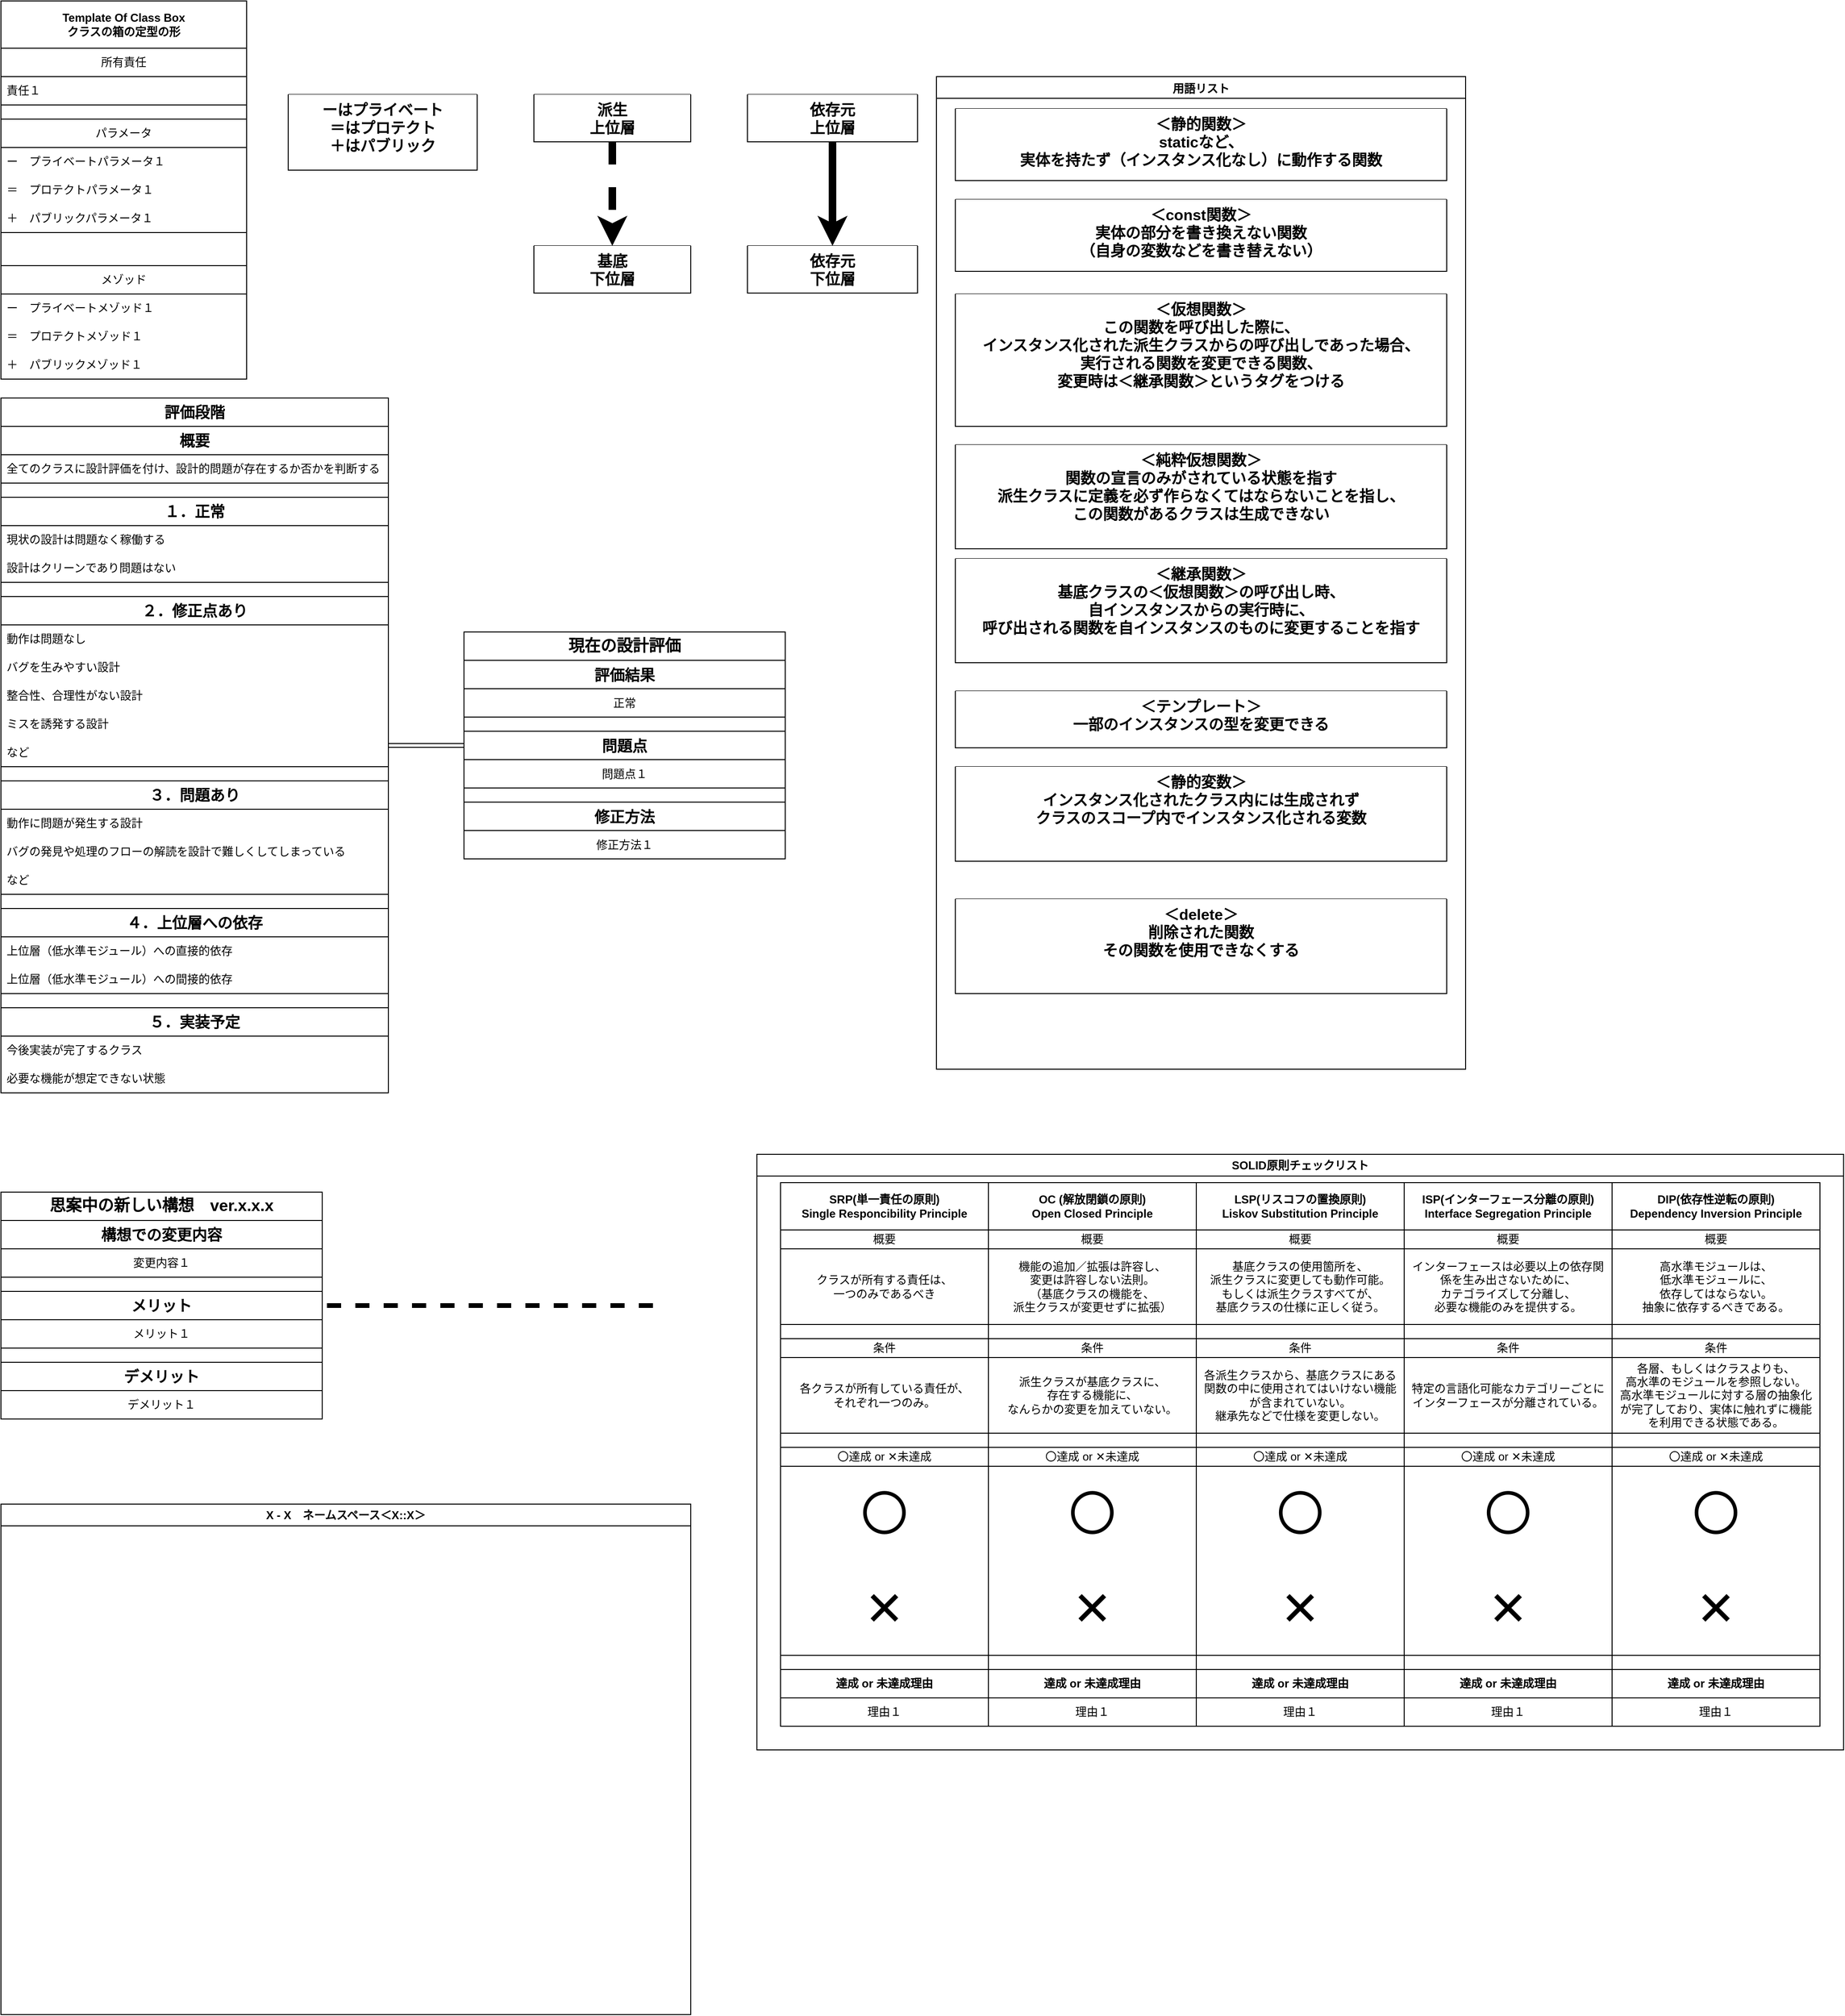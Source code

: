 <mxfile version="25.0.1">
  <diagram name="仕様リスト" id="-qLrR7ELoWjXT5G0vG4u">
    <mxGraphModel dx="1434" dy="836" grid="1" gridSize="10" guides="1" tooltips="1" connect="1" arrows="1" fold="1" page="1" pageScale="1" pageWidth="827" pageHeight="1169" math="0" shadow="0">
      <root>
        <mxCell id="0" />
        <mxCell id="1" parent="0" />
        <mxCell id="0ltXDq64eJeHb2nr8vkA-1" value="ーはプライベート&#xa;＝はプロテクト&#xa;＋はパブリック" style="swimlane;startSize=0;swimlaneFillColor=default;verticalAlign=top;align=center;fontSize=16;" parent="1" vertex="1">
          <mxGeometry x="374" y="159" width="200" height="80" as="geometry" />
        </mxCell>
        <mxCell id="wi7i52ta5wSqyBqeH4NU-1" value="依存元&#xa;上位層" style="swimlane;startSize=0;swimlaneFillColor=default;verticalAlign=top;align=center;fontSize=16;" parent="1" vertex="1">
          <mxGeometry x="860" y="159" width="180" height="50" as="geometry" />
        </mxCell>
        <mxCell id="wi7i52ta5wSqyBqeH4NU-2" value="" style="endArrow=classic;html=1;rounded=0;exitX=0.5;exitY=1;exitDx=0;exitDy=0;strokeWidth=8;entryX=0.5;entryY=0;entryDx=0;entryDy=0;" parent="1" source="wi7i52ta5wSqyBqeH4NU-1" target="wi7i52ta5wSqyBqeH4NU-3" edge="1">
          <mxGeometry width="50" height="50" relative="1" as="geometry">
            <mxPoint x="950" y="269" as="sourcePoint" />
            <mxPoint x="950" y="309" as="targetPoint" />
            <Array as="points" />
          </mxGeometry>
        </mxCell>
        <mxCell id="wi7i52ta5wSqyBqeH4NU-3" value="依存元&#xa;下位層" style="swimlane;startSize=0;swimlaneFillColor=default;verticalAlign=top;align=center;fontSize=16;" parent="1" vertex="1">
          <mxGeometry x="860" y="319" width="180" height="50" as="geometry" />
        </mxCell>
        <mxCell id="wi7i52ta5wSqyBqeH4NU-4" value="派生&#xa;上位層" style="swimlane;startSize=0;swimlaneFillColor=default;verticalAlign=top;align=center;fontSize=16;" parent="1" vertex="1">
          <mxGeometry x="634" y="159" width="166" height="50" as="geometry" />
        </mxCell>
        <mxCell id="wi7i52ta5wSqyBqeH4NU-5" value="基底&#xa;下位層" style="swimlane;startSize=0;swimlaneFillColor=default;verticalAlign=top;align=center;fontSize=16;" parent="1" vertex="1">
          <mxGeometry x="634" y="319" width="166" height="50" as="geometry" />
        </mxCell>
        <mxCell id="wi7i52ta5wSqyBqeH4NU-6" value="" style="endArrow=classic;dashed=1;html=1;strokeWidth=8;rounded=0;entryX=0.5;entryY=0;entryDx=0;entryDy=0;startArrow=none;startFill=0;endFill=1;exitX=0.5;exitY=1;exitDx=0;exitDy=0;" parent="1" source="wi7i52ta5wSqyBqeH4NU-4" target="wi7i52ta5wSqyBqeH4NU-5" edge="1">
          <mxGeometry width="50" height="50" relative="1" as="geometry">
            <mxPoint x="707" y="459" as="sourcePoint" />
            <mxPoint x="2395" y="1529" as="targetPoint" />
            <Array as="points" />
          </mxGeometry>
        </mxCell>
        <mxCell id="bb5lSr_9JjfSxzTluUoF-1" value="&lt;p style=&quot;line-height: 100%;&quot;&gt;用語リスト&lt;/p&gt;" style="swimlane;whiteSpace=wrap;html=1;swimlaneFillColor=default;" parent="1" vertex="1">
          <mxGeometry x="1060" y="140" width="560" height="1050" as="geometry" />
        </mxCell>
        <mxCell id="bb5lSr_9JjfSxzTluUoF-6" value="＜静的関数＞&#xa;staticなど、&#xa;実体を持たず（インスタンス化なし）に動作する関数" style="swimlane;startSize=0;swimlaneFillColor=default;verticalAlign=top;align=center;fontSize=16;" parent="bb5lSr_9JjfSxzTluUoF-1" vertex="1">
          <mxGeometry x="20" y="34" width="520" height="76" as="geometry" />
        </mxCell>
        <mxCell id="bb5lSr_9JjfSxzTluUoF-7" value="＜const関数＞&#xa;実体の部分を書き換えない関数&#xa;（自身の変数などを書き替えない）" style="swimlane;startSize=0;swimlaneFillColor=default;verticalAlign=top;align=center;fontSize=16;" parent="bb5lSr_9JjfSxzTluUoF-1" vertex="1">
          <mxGeometry x="20" y="130" width="520" height="76" as="geometry" />
        </mxCell>
        <mxCell id="bb5lSr_9JjfSxzTluUoF-8" value="＜仮想関数＞&#xa;この関数を呼び出した際に、&#xa;インスタンス化された派生クラスからの呼び出しであった場合、&#xa;実行される関数を変更できる関数、&#xa;変更時は＜継承関数＞というタグをつける" style="swimlane;startSize=0;swimlaneFillColor=default;verticalAlign=top;align=center;fontSize=16;" parent="bb5lSr_9JjfSxzTluUoF-1" vertex="1">
          <mxGeometry x="20" y="230" width="520" height="140" as="geometry" />
        </mxCell>
        <mxCell id="bb5lSr_9JjfSxzTluUoF-9" value="＜継承関数＞&#xa;基底クラスの＜仮想関数＞の呼び出し時、&#xa;自インスタンスからの実行時に、&#xa;呼び出される関数を自インスタンスのものに変更することを指す" style="swimlane;startSize=0;swimlaneFillColor=default;verticalAlign=top;align=center;fontSize=16;" parent="bb5lSr_9JjfSxzTluUoF-1" vertex="1">
          <mxGeometry x="20" y="510" width="520" height="110" as="geometry" />
        </mxCell>
        <mxCell id="bb5lSr_9JjfSxzTluUoF-11" value="＜テンプレート＞&#xa;一部のインスタンスの型を変更できる" style="swimlane;startSize=0;swimlaneFillColor=default;verticalAlign=top;align=center;fontSize=16;" parent="bb5lSr_9JjfSxzTluUoF-1" vertex="1">
          <mxGeometry x="20" y="650" width="520" height="60" as="geometry" />
        </mxCell>
        <mxCell id="bb5lSr_9JjfSxzTluUoF-12" value="＜静的変数＞&#xa;インスタンス化されたクラス内には生成されず&#xa;クラスのスコープ内でインスタンス化される変数" style="swimlane;startSize=0;swimlaneFillColor=default;verticalAlign=top;align=center;fontSize=16;" parent="bb5lSr_9JjfSxzTluUoF-1" vertex="1">
          <mxGeometry x="20" y="730" width="520" height="100" as="geometry" />
        </mxCell>
        <mxCell id="8VopN5NPwHb7rfLFwlSK-1" value="＜delete＞&#xa;削除された関数&#xa;その関数を使用できなくする" style="swimlane;startSize=0;swimlaneFillColor=default;verticalAlign=top;align=center;fontSize=16;" parent="bb5lSr_9JjfSxzTluUoF-1" vertex="1">
          <mxGeometry x="20" y="870" width="520" height="100" as="geometry" />
        </mxCell>
        <mxCell id="bb5lSr_9JjfSxzTluUoF-10" value="＜純粋仮想関数＞&#xa;関数の宣言のみがされている状態を指す&#xa;派生クラスに定義を必ず作らなくてはならないことを指し、&#xa;この関数があるクラスは生成できない" style="swimlane;startSize=0;swimlaneFillColor=default;verticalAlign=top;align=center;fontSize=16;" parent="bb5lSr_9JjfSxzTluUoF-1" vertex="1">
          <mxGeometry x="20" y="389.5" width="520" height="110" as="geometry" />
        </mxCell>
        <mxCell id="-UjHsnJ8wEKdRqjG0j_--1" value="" style="endArrow=none;dashed=1;html=1;strokeWidth=5;rounded=0;entryX=1;entryY=0.5;entryDx=0;entryDy=0;" parent="1" target="_2Wai_T-3tKtkwgZFYbp-46" edge="1">
          <mxGeometry width="50" height="50" relative="1" as="geometry">
            <mxPoint x="760" y="1440" as="sourcePoint" />
            <mxPoint x="490" y="1407.5" as="targetPoint" />
          </mxGeometry>
        </mxCell>
        <mxCell id="CH2RhDooVL0Sbm7diKhD-1" value="X - X　ネームスペース＜X::X＞" style="swimlane;whiteSpace=wrap;html=1;swimlaneFillColor=default;align=center;" parent="1" vertex="1">
          <mxGeometry x="70" y="1650" width="730" height="540" as="geometry" />
        </mxCell>
        <mxCell id="XVMsf1hxSZiNND48eB0R-1" value="SOLID原則チェックリスト" style="swimlane;whiteSpace=wrap;html=1;swimlaneFillColor=default;" parent="1" vertex="1">
          <mxGeometry x="870" y="1280" width="1150" height="630" as="geometry" />
        </mxCell>
        <mxCell id="_2Wai_T-3tKtkwgZFYbp-146" value="&lt;span style=&quot;font-weight: 700;&quot;&gt;SRP(単一責任の原則)&lt;/span&gt;&lt;div style=&quot;font-weight: 700;&quot;&gt;Single Responcibility Principle&lt;/div&gt;" style="swimlane;fontStyle=0;childLayout=stackLayout;horizontal=1;startSize=50;horizontalStack=0;resizeParent=1;resizeParentMax=0;resizeLast=0;collapsible=1;marginBottom=0;whiteSpace=wrap;html=1;swimlaneFillColor=default;" parent="XVMsf1hxSZiNND48eB0R-1" vertex="1">
          <mxGeometry x="25" y="30" width="220" height="575" as="geometry">
            <mxRectangle x="60" y="1320" width="160" height="30" as="alternateBounds" />
          </mxGeometry>
        </mxCell>
        <mxCell id="_2Wai_T-3tKtkwgZFYbp-147" value="概要" style="swimlane;fontStyle=0;childLayout=stackLayout;horizontal=1;startSize=20;horizontalStack=0;resizeParent=1;resizeParentMax=0;resizeLast=0;collapsible=1;marginBottom=0;whiteSpace=wrap;html=1;" parent="_2Wai_T-3tKtkwgZFYbp-146" vertex="1">
          <mxGeometry y="50" width="220" height="100" as="geometry" />
        </mxCell>
        <mxCell id="_2Wai_T-3tKtkwgZFYbp-148" value="クラスが所有する責任は、&lt;div&gt;一つのみであるべき&lt;/div&gt;" style="text;strokeColor=none;fillColor=none;align=center;verticalAlign=middle;spacingLeft=4;spacingRight=4;overflow=hidden;points=[[0,0.5],[1,0.5]];portConstraint=eastwest;rotatable=0;whiteSpace=wrap;html=1;" parent="_2Wai_T-3tKtkwgZFYbp-147" vertex="1">
          <mxGeometry y="20" width="220" height="80" as="geometry" />
        </mxCell>
        <mxCell id="_2Wai_T-3tKtkwgZFYbp-149" value="" style="rounded=0;whiteSpace=wrap;html=1;" parent="_2Wai_T-3tKtkwgZFYbp-146" vertex="1">
          <mxGeometry y="150" width="220" height="15" as="geometry" />
        </mxCell>
        <mxCell id="_2Wai_T-3tKtkwgZFYbp-150" value="条件" style="swimlane;fontStyle=0;childLayout=stackLayout;horizontal=1;startSize=20;horizontalStack=0;resizeParent=1;resizeParentMax=0;resizeLast=0;collapsible=1;marginBottom=0;whiteSpace=wrap;html=1;" parent="_2Wai_T-3tKtkwgZFYbp-146" vertex="1">
          <mxGeometry y="165" width="220" height="410" as="geometry" />
        </mxCell>
        <mxCell id="_2Wai_T-3tKtkwgZFYbp-151" value="各クラスが所有している&lt;span style=&quot;background-color: initial;&quot;&gt;責任が、&lt;/span&gt;&lt;div&gt;&lt;span style=&quot;background-color: initial;&quot;&gt;それぞれ一つのみ。&lt;/span&gt;&lt;/div&gt;" style="text;strokeColor=none;fillColor=none;align=center;verticalAlign=middle;spacingLeft=4;spacingRight=4;overflow=hidden;points=[[0,0.5],[1,0.5]];portConstraint=eastwest;rotatable=0;whiteSpace=wrap;html=1;" parent="_2Wai_T-3tKtkwgZFYbp-150" vertex="1">
          <mxGeometry y="20" width="220" height="80" as="geometry" />
        </mxCell>
        <mxCell id="_2Wai_T-3tKtkwgZFYbp-152" value="" style="rounded=0;whiteSpace=wrap;html=1;" parent="_2Wai_T-3tKtkwgZFYbp-150" vertex="1">
          <mxGeometry y="100" width="220" height="15" as="geometry" />
        </mxCell>
        <mxCell id="_2Wai_T-3tKtkwgZFYbp-153" value="〇達成 or ✕未達成" style="swimlane;fontStyle=0;childLayout=stackLayout;horizontal=1;startSize=20;horizontalStack=0;resizeParent=1;resizeParentMax=0;resizeLast=0;collapsible=1;marginBottom=0;whiteSpace=wrap;html=1;" parent="_2Wai_T-3tKtkwgZFYbp-150" vertex="1">
          <mxGeometry y="115" width="220" height="220" as="geometry">
            <mxRectangle y="180" width="340" height="30" as="alternateBounds" />
          </mxGeometry>
        </mxCell>
        <mxCell id="_2Wai_T-3tKtkwgZFYbp-154" value="〇" style="text;strokeColor=none;fillColor=none;align=center;verticalAlign=middle;spacingLeft=4;spacingRight=4;overflow=hidden;points=[[0,0.5],[1,0.5]];portConstraint=eastwest;rotatable=0;whiteSpace=wrap;html=1;fontSize=50;fontStyle=0" parent="_2Wai_T-3tKtkwgZFYbp-153" vertex="1">
          <mxGeometry y="20" width="220" height="100" as="geometry" />
        </mxCell>
        <mxCell id="_2Wai_T-3tKtkwgZFYbp-155" value="✕" style="text;strokeColor=none;fillColor=none;align=center;verticalAlign=middle;spacingLeft=4;spacingRight=4;overflow=hidden;points=[[0,0.5],[1,0.5]];portConstraint=eastwest;rotatable=0;whiteSpace=wrap;html=1;fontSize=50;fontStyle=0" parent="_2Wai_T-3tKtkwgZFYbp-153" vertex="1">
          <mxGeometry y="120" width="220" height="100" as="geometry" />
        </mxCell>
        <mxCell id="_2Wai_T-3tKtkwgZFYbp-156" value="" style="rounded=0;whiteSpace=wrap;html=1;" parent="_2Wai_T-3tKtkwgZFYbp-150" vertex="1">
          <mxGeometry y="335" width="220" height="15" as="geometry" />
        </mxCell>
        <mxCell id="_2Wai_T-3tKtkwgZFYbp-157" value="&lt;span style=&quot;font-weight: 700;&quot;&gt;達成 or&amp;nbsp;未達成理由&lt;/span&gt;" style="swimlane;fontStyle=0;childLayout=stackLayout;horizontal=1;startSize=30;horizontalStack=0;resizeParent=1;resizeParentMax=0;resizeLast=0;collapsible=1;marginBottom=0;whiteSpace=wrap;html=1;" parent="_2Wai_T-3tKtkwgZFYbp-150" vertex="1">
          <mxGeometry y="350" width="220" height="60" as="geometry">
            <mxRectangle y="180" width="340" height="30" as="alternateBounds" />
          </mxGeometry>
        </mxCell>
        <mxCell id="_2Wai_T-3tKtkwgZFYbp-158" value="理由１" style="text;strokeColor=none;fillColor=none;align=center;verticalAlign=middle;spacingLeft=4;spacingRight=4;overflow=hidden;points=[[0,0.5],[1,0.5]];portConstraint=eastwest;rotatable=0;whiteSpace=wrap;html=1;" parent="_2Wai_T-3tKtkwgZFYbp-157" vertex="1">
          <mxGeometry y="30" width="220" height="30" as="geometry" />
        </mxCell>
        <mxCell id="_2Wai_T-3tKtkwgZFYbp-159" value="&lt;span style=&quot;font-weight: 700;&quot;&gt;OC (解放閉鎖の原則)&lt;/span&gt;&lt;div style=&quot;font-weight: 700;&quot;&gt;Open Closed Principle&lt;/div&gt;" style="swimlane;fontStyle=0;childLayout=stackLayout;horizontal=1;startSize=50;horizontalStack=0;resizeParent=1;resizeParentMax=0;resizeLast=0;collapsible=1;marginBottom=0;whiteSpace=wrap;html=1;swimlaneFillColor=default;" parent="XVMsf1hxSZiNND48eB0R-1" vertex="1">
          <mxGeometry x="245" y="30" width="220" height="575" as="geometry">
            <mxRectangle x="60" y="1320" width="160" height="30" as="alternateBounds" />
          </mxGeometry>
        </mxCell>
        <mxCell id="_2Wai_T-3tKtkwgZFYbp-160" value="概要" style="swimlane;fontStyle=0;childLayout=stackLayout;horizontal=1;startSize=20;horizontalStack=0;resizeParent=1;resizeParentMax=0;resizeLast=0;collapsible=1;marginBottom=0;whiteSpace=wrap;html=1;" parent="_2Wai_T-3tKtkwgZFYbp-159" vertex="1">
          <mxGeometry y="50" width="220" height="100" as="geometry" />
        </mxCell>
        <mxCell id="_2Wai_T-3tKtkwgZFYbp-161" value="&lt;span style=&quot;background-color: initial;&quot;&gt;機能の追加／拡張は許容し、&lt;/span&gt;&lt;div&gt;変更は許容しない法則。&lt;/div&gt;&lt;div&gt;（基底クラスの機能を、&lt;/div&gt;&lt;div&gt;派生クラスが変更せずに拡張）&lt;/div&gt;" style="text;strokeColor=none;fillColor=none;align=center;verticalAlign=middle;spacingLeft=4;spacingRight=4;overflow=hidden;points=[[0,0.5],[1,0.5]];portConstraint=eastwest;rotatable=0;whiteSpace=wrap;html=1;" parent="_2Wai_T-3tKtkwgZFYbp-160" vertex="1">
          <mxGeometry y="20" width="220" height="80" as="geometry" />
        </mxCell>
        <mxCell id="_2Wai_T-3tKtkwgZFYbp-162" value="" style="rounded=0;whiteSpace=wrap;html=1;" parent="_2Wai_T-3tKtkwgZFYbp-159" vertex="1">
          <mxGeometry y="150" width="220" height="15" as="geometry" />
        </mxCell>
        <mxCell id="_2Wai_T-3tKtkwgZFYbp-163" value="条件" style="swimlane;fontStyle=0;childLayout=stackLayout;horizontal=1;startSize=20;horizontalStack=0;resizeParent=1;resizeParentMax=0;resizeLast=0;collapsible=1;marginBottom=0;whiteSpace=wrap;html=1;" parent="_2Wai_T-3tKtkwgZFYbp-159" vertex="1">
          <mxGeometry y="165" width="220" height="410" as="geometry" />
        </mxCell>
        <mxCell id="_2Wai_T-3tKtkwgZFYbp-164" value="派生クラスが基底クラスに、&lt;div&gt;存在する機能に、&lt;div&gt;なんらかの変更を加えていない。&lt;/div&gt;&lt;/div&gt;" style="text;strokeColor=none;fillColor=none;align=center;verticalAlign=middle;spacingLeft=4;spacingRight=4;overflow=hidden;points=[[0,0.5],[1,0.5]];portConstraint=eastwest;rotatable=0;whiteSpace=wrap;html=1;" parent="_2Wai_T-3tKtkwgZFYbp-163" vertex="1">
          <mxGeometry y="20" width="220" height="80" as="geometry" />
        </mxCell>
        <mxCell id="_2Wai_T-3tKtkwgZFYbp-165" value="" style="rounded=0;whiteSpace=wrap;html=1;" parent="_2Wai_T-3tKtkwgZFYbp-163" vertex="1">
          <mxGeometry y="100" width="220" height="15" as="geometry" />
        </mxCell>
        <mxCell id="_2Wai_T-3tKtkwgZFYbp-166" value="〇達成 or ✕未達成" style="swimlane;fontStyle=0;childLayout=stackLayout;horizontal=1;startSize=20;horizontalStack=0;resizeParent=1;resizeParentMax=0;resizeLast=0;collapsible=1;marginBottom=0;whiteSpace=wrap;html=1;" parent="_2Wai_T-3tKtkwgZFYbp-163" vertex="1">
          <mxGeometry y="115" width="220" height="220" as="geometry">
            <mxRectangle y="180" width="340" height="30" as="alternateBounds" />
          </mxGeometry>
        </mxCell>
        <mxCell id="_2Wai_T-3tKtkwgZFYbp-167" value="〇" style="text;strokeColor=none;fillColor=none;align=center;verticalAlign=middle;spacingLeft=4;spacingRight=4;overflow=hidden;points=[[0,0.5],[1,0.5]];portConstraint=eastwest;rotatable=0;whiteSpace=wrap;html=1;fontSize=50;fontStyle=0" parent="_2Wai_T-3tKtkwgZFYbp-166" vertex="1">
          <mxGeometry y="20" width="220" height="100" as="geometry" />
        </mxCell>
        <mxCell id="_2Wai_T-3tKtkwgZFYbp-168" value="✕" style="text;strokeColor=none;fillColor=none;align=center;verticalAlign=middle;spacingLeft=4;spacingRight=4;overflow=hidden;points=[[0,0.5],[1,0.5]];portConstraint=eastwest;rotatable=0;whiteSpace=wrap;html=1;fontSize=50;fontStyle=0" parent="_2Wai_T-3tKtkwgZFYbp-166" vertex="1">
          <mxGeometry y="120" width="220" height="100" as="geometry" />
        </mxCell>
        <mxCell id="_2Wai_T-3tKtkwgZFYbp-169" value="" style="rounded=0;whiteSpace=wrap;html=1;" parent="_2Wai_T-3tKtkwgZFYbp-163" vertex="1">
          <mxGeometry y="335" width="220" height="15" as="geometry" />
        </mxCell>
        <mxCell id="_2Wai_T-3tKtkwgZFYbp-170" value="&lt;span style=&quot;font-weight: 700;&quot;&gt;達成 or&amp;nbsp;未達成理由&lt;/span&gt;" style="swimlane;fontStyle=0;childLayout=stackLayout;horizontal=1;startSize=30;horizontalStack=0;resizeParent=1;resizeParentMax=0;resizeLast=0;collapsible=1;marginBottom=0;whiteSpace=wrap;html=1;" parent="_2Wai_T-3tKtkwgZFYbp-163" vertex="1">
          <mxGeometry y="350" width="220" height="60" as="geometry">
            <mxRectangle y="180" width="340" height="30" as="alternateBounds" />
          </mxGeometry>
        </mxCell>
        <mxCell id="_2Wai_T-3tKtkwgZFYbp-171" value="理由１" style="text;strokeColor=none;fillColor=none;align=center;verticalAlign=middle;spacingLeft=4;spacingRight=4;overflow=hidden;points=[[0,0.5],[1,0.5]];portConstraint=eastwest;rotatable=0;whiteSpace=wrap;html=1;" parent="_2Wai_T-3tKtkwgZFYbp-170" vertex="1">
          <mxGeometry y="30" width="220" height="30" as="geometry" />
        </mxCell>
        <mxCell id="_2Wai_T-3tKtkwgZFYbp-172" value="&lt;div style=&quot;font-weight: 700;&quot;&gt;LSP(リスコフの&lt;span style=&quot;background-color: initial;&quot;&gt;置換原則)&lt;/span&gt;&lt;/div&gt;&lt;span style=&quot;font-weight: 700;&quot;&gt;Liskov Substitution Principle&lt;/span&gt;" style="swimlane;fontStyle=0;childLayout=stackLayout;horizontal=1;startSize=50;horizontalStack=0;resizeParent=1;resizeParentMax=0;resizeLast=0;collapsible=1;marginBottom=0;whiteSpace=wrap;html=1;swimlaneFillColor=default;" parent="XVMsf1hxSZiNND48eB0R-1" vertex="1">
          <mxGeometry x="465" y="30" width="220" height="575" as="geometry">
            <mxRectangle x="60" y="1320" width="160" height="30" as="alternateBounds" />
          </mxGeometry>
        </mxCell>
        <mxCell id="_2Wai_T-3tKtkwgZFYbp-173" value="概要" style="swimlane;fontStyle=0;childLayout=stackLayout;horizontal=1;startSize=20;horizontalStack=0;resizeParent=1;resizeParentMax=0;resizeLast=0;collapsible=1;marginBottom=0;whiteSpace=wrap;html=1;" parent="_2Wai_T-3tKtkwgZFYbp-172" vertex="1">
          <mxGeometry y="50" width="220" height="100" as="geometry" />
        </mxCell>
        <mxCell id="_2Wai_T-3tKtkwgZFYbp-174" value="基底クラスの使用箇所を、&lt;div&gt;派生クラスに変更しても動作可能。&lt;/div&gt;&lt;div&gt;もしくは派生クラスすべてが、&lt;/div&gt;&lt;div&gt;基底クラスの仕様に正しく従う。&lt;/div&gt;" style="text;strokeColor=none;fillColor=none;align=center;verticalAlign=middle;spacingLeft=4;spacingRight=4;overflow=hidden;points=[[0,0.5],[1,0.5]];portConstraint=eastwest;rotatable=0;whiteSpace=wrap;html=1;" parent="_2Wai_T-3tKtkwgZFYbp-173" vertex="1">
          <mxGeometry y="20" width="220" height="80" as="geometry" />
        </mxCell>
        <mxCell id="_2Wai_T-3tKtkwgZFYbp-175" value="" style="rounded=0;whiteSpace=wrap;html=1;" parent="_2Wai_T-3tKtkwgZFYbp-172" vertex="1">
          <mxGeometry y="150" width="220" height="15" as="geometry" />
        </mxCell>
        <mxCell id="_2Wai_T-3tKtkwgZFYbp-176" value="条件" style="swimlane;fontStyle=0;childLayout=stackLayout;horizontal=1;startSize=20;horizontalStack=0;resizeParent=1;resizeParentMax=0;resizeLast=0;collapsible=1;marginBottom=0;whiteSpace=wrap;html=1;" parent="_2Wai_T-3tKtkwgZFYbp-172" vertex="1">
          <mxGeometry y="165" width="220" height="410" as="geometry" />
        </mxCell>
        <mxCell id="_2Wai_T-3tKtkwgZFYbp-177" value="&lt;div&gt;各派生クラスから、&lt;span style=&quot;background-color: initial;&quot;&gt;基底クラスに&lt;/span&gt;&lt;span style=&quot;background-color: initial;&quot;&gt;ある関数の中に使用されてはいけない機能が含まれていない&lt;/span&gt;&lt;span style=&quot;background-color: initial;&quot;&gt;。&lt;/span&gt;&lt;/div&gt;&lt;div&gt;継承先などで仕様を変更しない。&lt;/div&gt;" style="text;strokeColor=none;fillColor=none;align=center;verticalAlign=middle;spacingLeft=4;spacingRight=4;overflow=hidden;points=[[0,0.5],[1,0.5]];portConstraint=eastwest;rotatable=0;whiteSpace=wrap;html=1;" parent="_2Wai_T-3tKtkwgZFYbp-176" vertex="1">
          <mxGeometry y="20" width="220" height="80" as="geometry" />
        </mxCell>
        <mxCell id="_2Wai_T-3tKtkwgZFYbp-178" value="" style="rounded=0;whiteSpace=wrap;html=1;" parent="_2Wai_T-3tKtkwgZFYbp-176" vertex="1">
          <mxGeometry y="100" width="220" height="15" as="geometry" />
        </mxCell>
        <mxCell id="_2Wai_T-3tKtkwgZFYbp-179" value="〇達成 or ✕未達成" style="swimlane;fontStyle=0;childLayout=stackLayout;horizontal=1;startSize=20;horizontalStack=0;resizeParent=1;resizeParentMax=0;resizeLast=0;collapsible=1;marginBottom=0;whiteSpace=wrap;html=1;" parent="_2Wai_T-3tKtkwgZFYbp-176" vertex="1">
          <mxGeometry y="115" width="220" height="220" as="geometry">
            <mxRectangle y="180" width="340" height="30" as="alternateBounds" />
          </mxGeometry>
        </mxCell>
        <mxCell id="_2Wai_T-3tKtkwgZFYbp-180" value="〇" style="text;strokeColor=none;fillColor=none;align=center;verticalAlign=middle;spacingLeft=4;spacingRight=4;overflow=hidden;points=[[0,0.5],[1,0.5]];portConstraint=eastwest;rotatable=0;whiteSpace=wrap;html=1;fontSize=50;fontStyle=0" parent="_2Wai_T-3tKtkwgZFYbp-179" vertex="1">
          <mxGeometry y="20" width="220" height="100" as="geometry" />
        </mxCell>
        <mxCell id="_2Wai_T-3tKtkwgZFYbp-181" value="✕" style="text;strokeColor=none;fillColor=none;align=center;verticalAlign=middle;spacingLeft=4;spacingRight=4;overflow=hidden;points=[[0,0.5],[1,0.5]];portConstraint=eastwest;rotatable=0;whiteSpace=wrap;html=1;fontSize=50;fontStyle=0" parent="_2Wai_T-3tKtkwgZFYbp-179" vertex="1">
          <mxGeometry y="120" width="220" height="100" as="geometry" />
        </mxCell>
        <mxCell id="_2Wai_T-3tKtkwgZFYbp-182" value="" style="rounded=0;whiteSpace=wrap;html=1;" parent="_2Wai_T-3tKtkwgZFYbp-176" vertex="1">
          <mxGeometry y="335" width="220" height="15" as="geometry" />
        </mxCell>
        <mxCell id="_2Wai_T-3tKtkwgZFYbp-183" value="&lt;span style=&quot;font-weight: 700;&quot;&gt;達成 or&amp;nbsp;未達成理由&lt;/span&gt;" style="swimlane;fontStyle=0;childLayout=stackLayout;horizontal=1;startSize=30;horizontalStack=0;resizeParent=1;resizeParentMax=0;resizeLast=0;collapsible=1;marginBottom=0;whiteSpace=wrap;html=1;" parent="_2Wai_T-3tKtkwgZFYbp-176" vertex="1">
          <mxGeometry y="350" width="220" height="60" as="geometry">
            <mxRectangle y="180" width="340" height="30" as="alternateBounds" />
          </mxGeometry>
        </mxCell>
        <mxCell id="_2Wai_T-3tKtkwgZFYbp-184" value="理由１" style="text;strokeColor=none;fillColor=none;align=center;verticalAlign=middle;spacingLeft=4;spacingRight=4;overflow=hidden;points=[[0,0.5],[1,0.5]];portConstraint=eastwest;rotatable=0;whiteSpace=wrap;html=1;" parent="_2Wai_T-3tKtkwgZFYbp-183" vertex="1">
          <mxGeometry y="30" width="220" height="30" as="geometry" />
        </mxCell>
        <mxCell id="_2Wai_T-3tKtkwgZFYbp-185" value="&lt;div style=&quot;font-weight: 700;&quot;&gt;&lt;div&gt;ISP(インターフェース分離の原則)&lt;/div&gt;Interface Segregation Principle&lt;br&gt;&lt;/div&gt;" style="swimlane;fontStyle=0;childLayout=stackLayout;horizontal=1;startSize=50;horizontalStack=0;resizeParent=1;resizeParentMax=0;resizeLast=0;collapsible=1;marginBottom=0;whiteSpace=wrap;html=1;swimlaneFillColor=default;" parent="XVMsf1hxSZiNND48eB0R-1" vertex="1">
          <mxGeometry x="685" y="30" width="220" height="575" as="geometry">
            <mxRectangle x="60" y="1320" width="160" height="30" as="alternateBounds" />
          </mxGeometry>
        </mxCell>
        <mxCell id="_2Wai_T-3tKtkwgZFYbp-186" value="概要" style="swimlane;fontStyle=0;childLayout=stackLayout;horizontal=1;startSize=20;horizontalStack=0;resizeParent=1;resizeParentMax=0;resizeLast=0;collapsible=1;marginBottom=0;whiteSpace=wrap;html=1;" parent="_2Wai_T-3tKtkwgZFYbp-185" vertex="1">
          <mxGeometry y="50" width="220" height="100" as="geometry" />
        </mxCell>
        <mxCell id="5Z-j4S6wWDfMiL3kCt1J-1" value="インターフェースは必要以上の依存関係を生み出さないために&lt;span style=&quot;background-color: initial;&quot;&gt;、&lt;/span&gt;&lt;div&gt;カテゴライズして分離し、&lt;/div&gt;&lt;div&gt;必要な機能のみを提供する。&lt;/div&gt;" style="text;strokeColor=none;fillColor=none;align=center;verticalAlign=middle;spacingLeft=4;spacingRight=4;overflow=hidden;points=[[0,0.5],[1,0.5]];portConstraint=eastwest;rotatable=0;whiteSpace=wrap;html=1;" vertex="1" parent="_2Wai_T-3tKtkwgZFYbp-186">
          <mxGeometry y="20" width="220" height="80" as="geometry" />
        </mxCell>
        <mxCell id="_2Wai_T-3tKtkwgZFYbp-188" value="" style="rounded=0;whiteSpace=wrap;html=1;" parent="_2Wai_T-3tKtkwgZFYbp-185" vertex="1">
          <mxGeometry y="150" width="220" height="15" as="geometry" />
        </mxCell>
        <mxCell id="_2Wai_T-3tKtkwgZFYbp-189" value="条件" style="swimlane;fontStyle=0;childLayout=stackLayout;horizontal=1;startSize=20;horizontalStack=0;resizeParent=1;resizeParentMax=0;resizeLast=0;collapsible=1;marginBottom=0;whiteSpace=wrap;html=1;" parent="_2Wai_T-3tKtkwgZFYbp-185" vertex="1">
          <mxGeometry y="165" width="220" height="410" as="geometry" />
        </mxCell>
        <mxCell id="_2Wai_T-3tKtkwgZFYbp-190" value="特定の言語化可能なカテゴリーごとにインターフェースが分離されている。" style="text;strokeColor=none;fillColor=none;align=center;verticalAlign=middle;spacingLeft=4;spacingRight=4;overflow=hidden;points=[[0,0.5],[1,0.5]];portConstraint=eastwest;rotatable=0;whiteSpace=wrap;html=1;" parent="_2Wai_T-3tKtkwgZFYbp-189" vertex="1">
          <mxGeometry y="20" width="220" height="80" as="geometry" />
        </mxCell>
        <mxCell id="_2Wai_T-3tKtkwgZFYbp-191" value="" style="rounded=0;whiteSpace=wrap;html=1;" parent="_2Wai_T-3tKtkwgZFYbp-189" vertex="1">
          <mxGeometry y="100" width="220" height="15" as="geometry" />
        </mxCell>
        <mxCell id="_2Wai_T-3tKtkwgZFYbp-192" value="〇達成 or ✕未達成" style="swimlane;fontStyle=0;childLayout=stackLayout;horizontal=1;startSize=20;horizontalStack=0;resizeParent=1;resizeParentMax=0;resizeLast=0;collapsible=1;marginBottom=0;whiteSpace=wrap;html=1;" parent="_2Wai_T-3tKtkwgZFYbp-189" vertex="1">
          <mxGeometry y="115" width="220" height="220" as="geometry">
            <mxRectangle y="180" width="340" height="30" as="alternateBounds" />
          </mxGeometry>
        </mxCell>
        <mxCell id="_2Wai_T-3tKtkwgZFYbp-193" value="〇" style="text;strokeColor=none;fillColor=none;align=center;verticalAlign=middle;spacingLeft=4;spacingRight=4;overflow=hidden;points=[[0,0.5],[1,0.5]];portConstraint=eastwest;rotatable=0;whiteSpace=wrap;html=1;fontSize=50;fontStyle=0" parent="_2Wai_T-3tKtkwgZFYbp-192" vertex="1">
          <mxGeometry y="20" width="220" height="100" as="geometry" />
        </mxCell>
        <mxCell id="_2Wai_T-3tKtkwgZFYbp-194" value="✕" style="text;strokeColor=none;fillColor=none;align=center;verticalAlign=middle;spacingLeft=4;spacingRight=4;overflow=hidden;points=[[0,0.5],[1,0.5]];portConstraint=eastwest;rotatable=0;whiteSpace=wrap;html=1;fontSize=50;fontStyle=0" parent="_2Wai_T-3tKtkwgZFYbp-192" vertex="1">
          <mxGeometry y="120" width="220" height="100" as="geometry" />
        </mxCell>
        <mxCell id="_2Wai_T-3tKtkwgZFYbp-195" value="" style="rounded=0;whiteSpace=wrap;html=1;" parent="_2Wai_T-3tKtkwgZFYbp-189" vertex="1">
          <mxGeometry y="335" width="220" height="15" as="geometry" />
        </mxCell>
        <mxCell id="_2Wai_T-3tKtkwgZFYbp-196" value="&lt;span style=&quot;font-weight: 700;&quot;&gt;達成 or&amp;nbsp;未達成理由&lt;/span&gt;" style="swimlane;fontStyle=0;childLayout=stackLayout;horizontal=1;startSize=30;horizontalStack=0;resizeParent=1;resizeParentMax=0;resizeLast=0;collapsible=1;marginBottom=0;whiteSpace=wrap;html=1;" parent="_2Wai_T-3tKtkwgZFYbp-189" vertex="1">
          <mxGeometry y="350" width="220" height="60" as="geometry">
            <mxRectangle y="180" width="340" height="30" as="alternateBounds" />
          </mxGeometry>
        </mxCell>
        <mxCell id="_2Wai_T-3tKtkwgZFYbp-197" value="理由１" style="text;strokeColor=none;fillColor=none;align=center;verticalAlign=middle;spacingLeft=4;spacingRight=4;overflow=hidden;points=[[0,0.5],[1,0.5]];portConstraint=eastwest;rotatable=0;whiteSpace=wrap;html=1;" parent="_2Wai_T-3tKtkwgZFYbp-196" vertex="1">
          <mxGeometry y="30" width="220" height="30" as="geometry" />
        </mxCell>
        <mxCell id="_2Wai_T-3tKtkwgZFYbp-198" value="&lt;div style=&quot;font-weight: 700;&quot;&gt;&lt;div&gt;DIP(依存性逆転の原則)&lt;/div&gt;Dependency Inversion Principle&lt;br&gt;&lt;/div&gt;" style="swimlane;fontStyle=0;childLayout=stackLayout;horizontal=1;startSize=50;horizontalStack=0;resizeParent=1;resizeParentMax=0;resizeLast=0;collapsible=1;marginBottom=0;whiteSpace=wrap;html=1;swimlaneFillColor=default;" parent="XVMsf1hxSZiNND48eB0R-1" vertex="1">
          <mxGeometry x="905" y="30" width="220" height="575" as="geometry">
            <mxRectangle x="60" y="1320" width="160" height="30" as="alternateBounds" />
          </mxGeometry>
        </mxCell>
        <mxCell id="_2Wai_T-3tKtkwgZFYbp-199" value="概要" style="swimlane;fontStyle=0;childLayout=stackLayout;horizontal=1;startSize=20;horizontalStack=0;resizeParent=1;resizeParentMax=0;resizeLast=0;collapsible=1;marginBottom=0;whiteSpace=wrap;html=1;" parent="_2Wai_T-3tKtkwgZFYbp-198" vertex="1">
          <mxGeometry y="50" width="220" height="100" as="geometry" />
        </mxCell>
        <mxCell id="_2Wai_T-3tKtkwgZFYbp-200" value="高水準モジュールは、&lt;div&gt;低水準モジュールに、&lt;/div&gt;&lt;div&gt;&lt;span style=&quot;background-color: initial;&quot;&gt;依存してはならない。&lt;/span&gt;&lt;/div&gt;&lt;div&gt;&lt;span style=&quot;background-color: initial;&quot;&gt;抽象に依存するべきである。&lt;/span&gt;&lt;/div&gt;" style="text;strokeColor=none;fillColor=none;align=center;verticalAlign=middle;spacingLeft=4;spacingRight=4;overflow=hidden;points=[[0,0.5],[1,0.5]];portConstraint=eastwest;rotatable=0;whiteSpace=wrap;html=1;" parent="_2Wai_T-3tKtkwgZFYbp-199" vertex="1">
          <mxGeometry y="20" width="220" height="80" as="geometry" />
        </mxCell>
        <mxCell id="_2Wai_T-3tKtkwgZFYbp-201" value="" style="rounded=0;whiteSpace=wrap;html=1;" parent="_2Wai_T-3tKtkwgZFYbp-198" vertex="1">
          <mxGeometry y="150" width="220" height="15" as="geometry" />
        </mxCell>
        <mxCell id="_2Wai_T-3tKtkwgZFYbp-202" value="条件" style="swimlane;fontStyle=0;childLayout=stackLayout;horizontal=1;startSize=20;horizontalStack=0;resizeParent=1;resizeParentMax=0;resizeLast=0;collapsible=1;marginBottom=0;whiteSpace=wrap;html=1;" parent="_2Wai_T-3tKtkwgZFYbp-198" vertex="1">
          <mxGeometry y="165" width="220" height="410" as="geometry" />
        </mxCell>
        <mxCell id="_2Wai_T-3tKtkwgZFYbp-203" value="各層、もしくはクラスよりも、&lt;div&gt;高水準のモジュールを参照しない。&lt;/div&gt;&lt;div&gt;高水準モジュールに対する層の抽象化が完了しており、実体に触れずに機能を利用できる状態である。&lt;/div&gt;" style="text;strokeColor=none;fillColor=none;align=center;verticalAlign=middle;spacingLeft=4;spacingRight=4;overflow=hidden;points=[[0,0.5],[1,0.5]];portConstraint=eastwest;rotatable=0;whiteSpace=wrap;html=1;" parent="_2Wai_T-3tKtkwgZFYbp-202" vertex="1">
          <mxGeometry y="20" width="220" height="80" as="geometry" />
        </mxCell>
        <mxCell id="_2Wai_T-3tKtkwgZFYbp-204" value="" style="rounded=0;whiteSpace=wrap;html=1;" parent="_2Wai_T-3tKtkwgZFYbp-202" vertex="1">
          <mxGeometry y="100" width="220" height="15" as="geometry" />
        </mxCell>
        <mxCell id="_2Wai_T-3tKtkwgZFYbp-205" value="〇達成 or ✕未達成" style="swimlane;fontStyle=0;childLayout=stackLayout;horizontal=1;startSize=20;horizontalStack=0;resizeParent=1;resizeParentMax=0;resizeLast=0;collapsible=1;marginBottom=0;whiteSpace=wrap;html=1;" parent="_2Wai_T-3tKtkwgZFYbp-202" vertex="1">
          <mxGeometry y="115" width="220" height="220" as="geometry">
            <mxRectangle y="180" width="340" height="30" as="alternateBounds" />
          </mxGeometry>
        </mxCell>
        <mxCell id="_2Wai_T-3tKtkwgZFYbp-206" value="〇" style="text;strokeColor=none;fillColor=none;align=center;verticalAlign=middle;spacingLeft=4;spacingRight=4;overflow=hidden;points=[[0,0.5],[1,0.5]];portConstraint=eastwest;rotatable=0;whiteSpace=wrap;html=1;fontSize=50;fontStyle=0" parent="_2Wai_T-3tKtkwgZFYbp-205" vertex="1">
          <mxGeometry y="20" width="220" height="100" as="geometry" />
        </mxCell>
        <mxCell id="_2Wai_T-3tKtkwgZFYbp-207" value="✕" style="text;strokeColor=none;fillColor=none;align=center;verticalAlign=middle;spacingLeft=4;spacingRight=4;overflow=hidden;points=[[0,0.5],[1,0.5]];portConstraint=eastwest;rotatable=0;whiteSpace=wrap;html=1;fontSize=50;fontStyle=0" parent="_2Wai_T-3tKtkwgZFYbp-205" vertex="1">
          <mxGeometry y="120" width="220" height="100" as="geometry" />
        </mxCell>
        <mxCell id="_2Wai_T-3tKtkwgZFYbp-208" value="" style="rounded=0;whiteSpace=wrap;html=1;" parent="_2Wai_T-3tKtkwgZFYbp-202" vertex="1">
          <mxGeometry y="335" width="220" height="15" as="geometry" />
        </mxCell>
        <mxCell id="_2Wai_T-3tKtkwgZFYbp-209" value="&lt;span style=&quot;font-weight: 700;&quot;&gt;達成 or&amp;nbsp;未達成理由&lt;/span&gt;" style="swimlane;fontStyle=0;childLayout=stackLayout;horizontal=1;startSize=30;horizontalStack=0;resizeParent=1;resizeParentMax=0;resizeLast=0;collapsible=1;marginBottom=0;whiteSpace=wrap;html=1;" parent="_2Wai_T-3tKtkwgZFYbp-202" vertex="1">
          <mxGeometry y="350" width="220" height="60" as="geometry">
            <mxRectangle y="180" width="340" height="30" as="alternateBounds" />
          </mxGeometry>
        </mxCell>
        <mxCell id="_2Wai_T-3tKtkwgZFYbp-210" value="理由１" style="text;strokeColor=none;fillColor=none;align=center;verticalAlign=middle;spacingLeft=4;spacingRight=4;overflow=hidden;points=[[0,0.5],[1,0.5]];portConstraint=eastwest;rotatable=0;whiteSpace=wrap;html=1;" parent="_2Wai_T-3tKtkwgZFYbp-209" vertex="1">
          <mxGeometry y="30" width="220" height="30" as="geometry" />
        </mxCell>
        <mxCell id="_2Wai_T-3tKtkwgZFYbp-1" value="&lt;span style=&quot;font-weight: 700;&quot;&gt;Template Of Class Box&lt;/span&gt;&lt;br style=&quot;font-weight: 700;&quot;&gt;&lt;span style=&quot;font-weight: 700;&quot;&gt;クラスの箱の定型の形&lt;/span&gt;" style="swimlane;fontStyle=0;childLayout=stackLayout;horizontal=1;startSize=50;horizontalStack=0;resizeParent=1;resizeParentMax=0;resizeLast=0;collapsible=1;marginBottom=0;whiteSpace=wrap;html=1;swimlaneFillColor=default;" parent="1" vertex="1">
          <mxGeometry x="70" y="60" width="260" height="400" as="geometry" />
        </mxCell>
        <mxCell id="_2Wai_T-3tKtkwgZFYbp-2" value="所有責任" style="swimlane;fontStyle=0;childLayout=stackLayout;horizontal=1;startSize=30;horizontalStack=0;resizeParent=1;resizeParentMax=0;resizeLast=0;collapsible=1;marginBottom=0;whiteSpace=wrap;html=1;" parent="_2Wai_T-3tKtkwgZFYbp-1" vertex="1">
          <mxGeometry y="50" width="260" height="60" as="geometry" />
        </mxCell>
        <mxCell id="_2Wai_T-3tKtkwgZFYbp-5" value="責任１" style="text;strokeColor=none;fillColor=none;align=left;verticalAlign=middle;spacingLeft=4;spacingRight=4;overflow=hidden;points=[[0,0.5],[1,0.5]];portConstraint=eastwest;rotatable=0;whiteSpace=wrap;html=1;" parent="_2Wai_T-3tKtkwgZFYbp-2" vertex="1">
          <mxGeometry y="30" width="260" height="30" as="geometry" />
        </mxCell>
        <mxCell id="_2Wai_T-3tKtkwgZFYbp-20" value="" style="rounded=0;whiteSpace=wrap;html=1;" parent="_2Wai_T-3tKtkwgZFYbp-1" vertex="1">
          <mxGeometry y="110" width="260" height="15" as="geometry" />
        </mxCell>
        <mxCell id="_2Wai_T-3tKtkwgZFYbp-6" value="パラメータ" style="swimlane;fontStyle=0;childLayout=stackLayout;horizontal=1;startSize=30;horizontalStack=0;resizeParent=1;resizeParentMax=0;resizeLast=0;collapsible=1;marginBottom=0;whiteSpace=wrap;html=1;" parent="_2Wai_T-3tKtkwgZFYbp-1" vertex="1">
          <mxGeometry y="125" width="260" height="120" as="geometry" />
        </mxCell>
        <mxCell id="_2Wai_T-3tKtkwgZFYbp-7" value="ー　プライベートパラメータ１" style="text;strokeColor=none;fillColor=none;align=left;verticalAlign=middle;spacingLeft=4;spacingRight=4;overflow=hidden;points=[[0,0.5],[1,0.5]];portConstraint=eastwest;rotatable=0;whiteSpace=wrap;html=1;" parent="_2Wai_T-3tKtkwgZFYbp-6" vertex="1">
          <mxGeometry y="30" width="260" height="30" as="geometry" />
        </mxCell>
        <mxCell id="_2Wai_T-3tKtkwgZFYbp-211" value="＝　プロテクトパラメータ１" style="text;strokeColor=none;fillColor=none;align=left;verticalAlign=middle;spacingLeft=4;spacingRight=4;overflow=hidden;points=[[0,0.5],[1,0.5]];portConstraint=eastwest;rotatable=0;whiteSpace=wrap;html=1;" parent="_2Wai_T-3tKtkwgZFYbp-6" vertex="1">
          <mxGeometry y="60" width="260" height="30" as="geometry" />
        </mxCell>
        <mxCell id="_2Wai_T-3tKtkwgZFYbp-212" value="＋　パブリックパラメータ１" style="text;strokeColor=none;fillColor=none;align=left;verticalAlign=middle;spacingLeft=4;spacingRight=4;overflow=hidden;points=[[0,0.5],[1,0.5]];portConstraint=eastwest;rotatable=0;whiteSpace=wrap;html=1;" parent="_2Wai_T-3tKtkwgZFYbp-6" vertex="1">
          <mxGeometry y="90" width="260" height="30" as="geometry" />
        </mxCell>
        <mxCell id="_2Wai_T-3tKtkwgZFYbp-19" value="" style="rounded=0;whiteSpace=wrap;html=1;" parent="_2Wai_T-3tKtkwgZFYbp-1" vertex="1">
          <mxGeometry y="245" width="260" height="35" as="geometry" />
        </mxCell>
        <mxCell id="_2Wai_T-3tKtkwgZFYbp-10" value="メゾッド" style="swimlane;fontStyle=0;childLayout=stackLayout;horizontal=1;startSize=30;horizontalStack=0;resizeParent=1;resizeParentMax=0;resizeLast=0;collapsible=1;marginBottom=0;whiteSpace=wrap;html=1;" parent="_2Wai_T-3tKtkwgZFYbp-1" vertex="1">
          <mxGeometry y="280" width="260" height="120" as="geometry" />
        </mxCell>
        <mxCell id="_2Wai_T-3tKtkwgZFYbp-216" value="ー　プライベートメゾッド１" style="text;strokeColor=none;fillColor=none;align=left;verticalAlign=middle;spacingLeft=4;spacingRight=4;overflow=hidden;points=[[0,0.5],[1,0.5]];portConstraint=eastwest;rotatable=0;whiteSpace=wrap;html=1;" parent="_2Wai_T-3tKtkwgZFYbp-10" vertex="1">
          <mxGeometry y="30" width="260" height="30" as="geometry" />
        </mxCell>
        <mxCell id="_2Wai_T-3tKtkwgZFYbp-217" value="＝　プロテクトメゾッド１" style="text;strokeColor=none;fillColor=none;align=left;verticalAlign=middle;spacingLeft=4;spacingRight=4;overflow=hidden;points=[[0,0.5],[1,0.5]];portConstraint=eastwest;rotatable=0;whiteSpace=wrap;html=1;" parent="_2Wai_T-3tKtkwgZFYbp-10" vertex="1">
          <mxGeometry y="60" width="260" height="30" as="geometry" />
        </mxCell>
        <mxCell id="_2Wai_T-3tKtkwgZFYbp-218" value="＋　パブリックメゾッド１" style="text;strokeColor=none;fillColor=none;align=left;verticalAlign=middle;spacingLeft=4;spacingRight=4;overflow=hidden;points=[[0,0.5],[1,0.5]];portConstraint=eastwest;rotatable=0;whiteSpace=wrap;html=1;" parent="_2Wai_T-3tKtkwgZFYbp-10" vertex="1">
          <mxGeometry y="90" width="260" height="30" as="geometry" />
        </mxCell>
        <mxCell id="_2Wai_T-3tKtkwgZFYbp-46" value="&lt;span style=&quot;font-size: 17px;&quot;&gt;&lt;b&gt;思案中の新しい構想　ver.x.x.x&lt;/b&gt;&lt;/span&gt;" style="swimlane;fontStyle=0;childLayout=stackLayout;horizontal=1;startSize=30;horizontalStack=0;resizeParent=1;resizeParentMax=0;resizeLast=0;collapsible=1;marginBottom=0;whiteSpace=wrap;html=1;swimlaneFillColor=default;" parent="1" vertex="1">
          <mxGeometry x="70" y="1320" width="340" height="240" as="geometry">
            <mxRectangle x="60" y="1320" width="160" height="30" as="alternateBounds" />
          </mxGeometry>
        </mxCell>
        <mxCell id="_2Wai_T-3tKtkwgZFYbp-47" value="&lt;b&gt;&lt;font style=&quot;font-size: 16px;&quot;&gt;構想での変更内容&lt;/font&gt;&lt;/b&gt;" style="swimlane;fontStyle=0;childLayout=stackLayout;horizontal=1;startSize=30;horizontalStack=0;resizeParent=1;resizeParentMax=0;resizeLast=0;collapsible=1;marginBottom=0;whiteSpace=wrap;html=1;" parent="_2Wai_T-3tKtkwgZFYbp-46" vertex="1">
          <mxGeometry y="30" width="340" height="60" as="geometry" />
        </mxCell>
        <mxCell id="_2Wai_T-3tKtkwgZFYbp-48" value="変更内容１" style="text;strokeColor=none;fillColor=none;align=center;verticalAlign=middle;spacingLeft=4;spacingRight=4;overflow=hidden;points=[[0,0.5],[1,0.5]];portConstraint=eastwest;rotatable=0;whiteSpace=wrap;html=1;" parent="_2Wai_T-3tKtkwgZFYbp-47" vertex="1">
          <mxGeometry y="30" width="340" height="30" as="geometry" />
        </mxCell>
        <mxCell id="_2Wai_T-3tKtkwgZFYbp-49" value="" style="rounded=0;whiteSpace=wrap;html=1;" parent="_2Wai_T-3tKtkwgZFYbp-46" vertex="1">
          <mxGeometry y="90" width="340" height="15" as="geometry" />
        </mxCell>
        <mxCell id="_2Wai_T-3tKtkwgZFYbp-50" value="&lt;span style=&quot;font-size: 16px;&quot;&gt;&lt;b&gt;メリット&lt;/b&gt;&lt;/span&gt;" style="swimlane;fontStyle=0;childLayout=stackLayout;horizontal=1;startSize=30;horizontalStack=0;resizeParent=1;resizeParentMax=0;resizeLast=0;collapsible=1;marginBottom=0;whiteSpace=wrap;html=1;" parent="_2Wai_T-3tKtkwgZFYbp-46" vertex="1">
          <mxGeometry y="105" width="340" height="60" as="geometry" />
        </mxCell>
        <mxCell id="_2Wai_T-3tKtkwgZFYbp-51" value="メリット１" style="text;strokeColor=none;fillColor=none;align=center;verticalAlign=middle;spacingLeft=4;spacingRight=4;overflow=hidden;points=[[0,0.5],[1,0.5]];portConstraint=eastwest;rotatable=0;whiteSpace=wrap;html=1;" parent="_2Wai_T-3tKtkwgZFYbp-50" vertex="1">
          <mxGeometry y="30" width="340" height="30" as="geometry" />
        </mxCell>
        <mxCell id="_2Wai_T-3tKtkwgZFYbp-52" value="" style="rounded=0;whiteSpace=wrap;html=1;" parent="_2Wai_T-3tKtkwgZFYbp-46" vertex="1">
          <mxGeometry y="165" width="340" height="15" as="geometry" />
        </mxCell>
        <mxCell id="_2Wai_T-3tKtkwgZFYbp-53" value="&lt;span style=&quot;font-size: 16px;&quot;&gt;&lt;b&gt;デメリット&lt;/b&gt;&lt;/span&gt;" style="swimlane;fontStyle=0;childLayout=stackLayout;horizontal=1;startSize=30;horizontalStack=0;resizeParent=1;resizeParentMax=0;resizeLast=0;collapsible=1;marginBottom=0;whiteSpace=wrap;html=1;" parent="_2Wai_T-3tKtkwgZFYbp-46" vertex="1">
          <mxGeometry y="180" width="340" height="60" as="geometry" />
        </mxCell>
        <mxCell id="_2Wai_T-3tKtkwgZFYbp-54" value="デメリット１" style="text;strokeColor=none;fillColor=none;align=center;verticalAlign=middle;spacingLeft=4;spacingRight=4;overflow=hidden;points=[[0,0.5],[1,0.5]];portConstraint=eastwest;rotatable=0;whiteSpace=wrap;html=1;" parent="_2Wai_T-3tKtkwgZFYbp-53" vertex="1">
          <mxGeometry y="30" width="340" height="30" as="geometry" />
        </mxCell>
        <mxCell id="_2Wai_T-3tKtkwgZFYbp-83" value="" style="shape=link;html=1;rounded=0;entryX=0;entryY=0.5;entryDx=0;entryDy=0;exitX=1;exitY=0.5;exitDx=0;exitDy=0;" parent="1" source="_2Wai_T-3tKtkwgZFYbp-93" target="_2Wai_T-3tKtkwgZFYbp-84" edge="1">
          <mxGeometry width="100" relative="1" as="geometry">
            <mxPoint x="950" y="500" as="sourcePoint" />
            <mxPoint x="570.0" y="800" as="targetPoint" />
          </mxGeometry>
        </mxCell>
        <mxCell id="_2Wai_T-3tKtkwgZFYbp-84" value="&lt;span style=&quot;font-size: 17px; font-weight: 700;&quot;&gt;現在の設計評価&lt;/span&gt;" style="swimlane;fontStyle=0;childLayout=stackLayout;horizontal=1;startSize=30;horizontalStack=0;resizeParent=1;resizeParentMax=0;resizeLast=0;collapsible=1;marginBottom=0;whiteSpace=wrap;html=1;swimlaneFillColor=default;" parent="1" vertex="1">
          <mxGeometry x="560" y="727.5" width="340" height="240" as="geometry">
            <mxRectangle x="590" y="710" width="160" height="30" as="alternateBounds" />
          </mxGeometry>
        </mxCell>
        <mxCell id="_2Wai_T-3tKtkwgZFYbp-85" value="&lt;b&gt;&lt;font style=&quot;font-size: 16px;&quot;&gt;評価結果&lt;/font&gt;&lt;/b&gt;" style="swimlane;fontStyle=0;childLayout=stackLayout;horizontal=1;startSize=30;horizontalStack=0;resizeParent=1;resizeParentMax=0;resizeLast=0;collapsible=1;marginBottom=0;whiteSpace=wrap;html=1;" parent="_2Wai_T-3tKtkwgZFYbp-84" vertex="1">
          <mxGeometry y="30" width="340" height="60" as="geometry" />
        </mxCell>
        <mxCell id="_2Wai_T-3tKtkwgZFYbp-86" value="正常" style="text;strokeColor=none;fillColor=none;align=center;verticalAlign=middle;spacingLeft=4;spacingRight=4;overflow=hidden;points=[[0,0.5],[1,0.5]];portConstraint=eastwest;rotatable=0;whiteSpace=wrap;html=1;" parent="_2Wai_T-3tKtkwgZFYbp-85" vertex="1">
          <mxGeometry y="30" width="340" height="30" as="geometry" />
        </mxCell>
        <mxCell id="_2Wai_T-3tKtkwgZFYbp-87" value="" style="rounded=0;whiteSpace=wrap;html=1;" parent="_2Wai_T-3tKtkwgZFYbp-84" vertex="1">
          <mxGeometry y="90" width="340" height="15" as="geometry" />
        </mxCell>
        <mxCell id="_2Wai_T-3tKtkwgZFYbp-88" value="&lt;span style=&quot;font-size: 16px;&quot;&gt;&lt;b&gt;問題点&lt;/b&gt;&lt;/span&gt;" style="swimlane;fontStyle=0;childLayout=stackLayout;horizontal=1;startSize=30;horizontalStack=0;resizeParent=1;resizeParentMax=0;resizeLast=0;collapsible=1;marginBottom=0;whiteSpace=wrap;html=1;" parent="_2Wai_T-3tKtkwgZFYbp-84" vertex="1">
          <mxGeometry y="105" width="340" height="60" as="geometry" />
        </mxCell>
        <mxCell id="_2Wai_T-3tKtkwgZFYbp-89" value="問題点１" style="text;strokeColor=none;fillColor=none;align=center;verticalAlign=middle;spacingLeft=4;spacingRight=4;overflow=hidden;points=[[0,0.5],[1,0.5]];portConstraint=eastwest;rotatable=0;whiteSpace=wrap;html=1;" parent="_2Wai_T-3tKtkwgZFYbp-88" vertex="1">
          <mxGeometry y="30" width="340" height="30" as="geometry" />
        </mxCell>
        <mxCell id="_2Wai_T-3tKtkwgZFYbp-90" value="" style="rounded=0;whiteSpace=wrap;html=1;" parent="_2Wai_T-3tKtkwgZFYbp-84" vertex="1">
          <mxGeometry y="165" width="340" height="15" as="geometry" />
        </mxCell>
        <mxCell id="_2Wai_T-3tKtkwgZFYbp-91" value="&lt;span style=&quot;font-size: 16px;&quot;&gt;&lt;b&gt;修正方法&lt;/b&gt;&lt;/span&gt;" style="swimlane;fontStyle=0;childLayout=stackLayout;horizontal=1;startSize=30;horizontalStack=0;resizeParent=1;resizeParentMax=0;resizeLast=0;collapsible=1;marginBottom=0;whiteSpace=wrap;html=1;" parent="_2Wai_T-3tKtkwgZFYbp-84" vertex="1">
          <mxGeometry y="180" width="340" height="60" as="geometry" />
        </mxCell>
        <mxCell id="_2Wai_T-3tKtkwgZFYbp-92" value="修正方法１" style="text;strokeColor=none;fillColor=none;align=center;verticalAlign=middle;spacingLeft=4;spacingRight=4;overflow=hidden;points=[[0,0.5],[1,0.5]];portConstraint=eastwest;rotatable=0;whiteSpace=wrap;html=1;" parent="_2Wai_T-3tKtkwgZFYbp-91" vertex="1">
          <mxGeometry y="30" width="340" height="30" as="geometry" />
        </mxCell>
        <mxCell id="_2Wai_T-3tKtkwgZFYbp-93" value="&lt;b&gt;&lt;font style=&quot;font-size: 16px;&quot;&gt;評価段階&lt;/font&gt;&lt;/b&gt;" style="swimlane;fontStyle=0;childLayout=stackLayout;horizontal=1;startSize=30;horizontalStack=0;resizeParent=1;resizeParentMax=0;resizeLast=0;collapsible=1;marginBottom=0;whiteSpace=wrap;html=1;swimlaneFillColor=default;" parent="1" vertex="1">
          <mxGeometry x="70" y="480" width="410" height="735" as="geometry">
            <mxRectangle x="500" y="420" width="100" height="30" as="alternateBounds" />
          </mxGeometry>
        </mxCell>
        <mxCell id="_2Wai_T-3tKtkwgZFYbp-94" value="&lt;font style=&quot;font-size: 16px;&quot;&gt;&lt;b&gt;概要&lt;/b&gt;&lt;/font&gt;" style="swimlane;fontStyle=0;childLayout=stackLayout;horizontal=1;startSize=30;horizontalStack=0;resizeParent=1;resizeParentMax=0;resizeLast=0;collapsible=1;marginBottom=0;whiteSpace=wrap;html=1;" parent="_2Wai_T-3tKtkwgZFYbp-93" vertex="1">
          <mxGeometry y="30" width="410" height="60" as="geometry" />
        </mxCell>
        <mxCell id="_2Wai_T-3tKtkwgZFYbp-95" value="&lt;span style=&quot;text-align: center; text-wrap: nowrap;&quot;&gt;&lt;font&gt;全てのクラスに設計評価を付け、設計的問題が存在するか否かを判断する&lt;/font&gt;&lt;/span&gt;" style="text;strokeColor=none;fillColor=none;align=left;verticalAlign=middle;spacingLeft=4;spacingRight=4;overflow=hidden;points=[[0,0.5],[1,0.5]];portConstraint=eastwest;rotatable=0;whiteSpace=wrap;html=1;" parent="_2Wai_T-3tKtkwgZFYbp-94" vertex="1">
          <mxGeometry y="30" width="410" height="30" as="geometry" />
        </mxCell>
        <mxCell id="_2Wai_T-3tKtkwgZFYbp-96" value="" style="rounded=0;whiteSpace=wrap;html=1;" parent="_2Wai_T-3tKtkwgZFYbp-93" vertex="1">
          <mxGeometry y="90" width="410" height="15" as="geometry" />
        </mxCell>
        <mxCell id="_2Wai_T-3tKtkwgZFYbp-97" value="&lt;font style=&quot;font-size: 16px;&quot;&gt;&lt;b&gt;１．正常&lt;/b&gt;&lt;/font&gt;" style="swimlane;fontStyle=0;childLayout=stackLayout;horizontal=1;startSize=30;horizontalStack=0;resizeParent=1;resizeParentMax=0;resizeLast=0;collapsible=1;marginBottom=0;whiteSpace=wrap;html=1;" parent="_2Wai_T-3tKtkwgZFYbp-93" vertex="1">
          <mxGeometry y="105" width="410" height="90" as="geometry" />
        </mxCell>
        <mxCell id="_2Wai_T-3tKtkwgZFYbp-98" value="&lt;span style=&quot;text-align: center; text-wrap: nowrap;&quot;&gt;&lt;font&gt;現状の設計は問題なく稼働する&lt;/font&gt;&lt;/span&gt;" style="text;strokeColor=none;fillColor=none;align=left;verticalAlign=middle;spacingLeft=4;spacingRight=4;overflow=hidden;points=[[0,0.5],[1,0.5]];portConstraint=eastwest;rotatable=0;whiteSpace=wrap;html=1;" parent="_2Wai_T-3tKtkwgZFYbp-97" vertex="1">
          <mxGeometry y="30" width="410" height="30" as="geometry" />
        </mxCell>
        <mxCell id="_2Wai_T-3tKtkwgZFYbp-99" value="&lt;span style=&quot;text-align: center; text-wrap: nowrap;&quot;&gt;&lt;font&gt;設計はクリーンであり問題はない&lt;/font&gt;&lt;/span&gt;" style="text;strokeColor=none;fillColor=none;align=left;verticalAlign=middle;spacingLeft=4;spacingRight=4;overflow=hidden;points=[[0,0.5],[1,0.5]];portConstraint=eastwest;rotatable=0;whiteSpace=wrap;html=1;" parent="_2Wai_T-3tKtkwgZFYbp-97" vertex="1">
          <mxGeometry y="60" width="410" height="30" as="geometry" />
        </mxCell>
        <mxCell id="_2Wai_T-3tKtkwgZFYbp-100" value="" style="rounded=0;whiteSpace=wrap;html=1;" parent="_2Wai_T-3tKtkwgZFYbp-93" vertex="1">
          <mxGeometry y="195" width="410" height="15" as="geometry" />
        </mxCell>
        <mxCell id="_2Wai_T-3tKtkwgZFYbp-101" value="&lt;font style=&quot;font-size: 16px;&quot;&gt;&lt;b&gt;２．修正点あり&lt;/b&gt;&lt;/font&gt;" style="swimlane;fontStyle=0;childLayout=stackLayout;horizontal=1;startSize=30;horizontalStack=0;resizeParent=1;resizeParentMax=0;resizeLast=0;collapsible=1;marginBottom=0;whiteSpace=wrap;html=1;" parent="_2Wai_T-3tKtkwgZFYbp-93" vertex="1">
          <mxGeometry y="210" width="410" height="180" as="geometry" />
        </mxCell>
        <mxCell id="_2Wai_T-3tKtkwgZFYbp-102" value="&lt;span style=&quot;text-align: center; text-wrap: nowrap;&quot;&gt;&lt;font&gt;動作は問題なし&lt;/font&gt;&lt;/span&gt;" style="text;strokeColor=none;fillColor=none;align=left;verticalAlign=middle;spacingLeft=4;spacingRight=4;overflow=hidden;points=[[0,0.5],[1,0.5]];portConstraint=eastwest;rotatable=0;whiteSpace=wrap;html=1;" parent="_2Wai_T-3tKtkwgZFYbp-101" vertex="1">
          <mxGeometry y="30" width="410" height="30" as="geometry" />
        </mxCell>
        <mxCell id="_2Wai_T-3tKtkwgZFYbp-103" value="&lt;span style=&quot;text-align: center; text-wrap: nowrap;&quot;&gt;&lt;font&gt;バグを生みやすい設計&lt;/font&gt;&lt;/span&gt;" style="text;strokeColor=none;fillColor=none;align=left;verticalAlign=middle;spacingLeft=4;spacingRight=4;overflow=hidden;points=[[0,0.5],[1,0.5]];portConstraint=eastwest;rotatable=0;whiteSpace=wrap;html=1;" parent="_2Wai_T-3tKtkwgZFYbp-101" vertex="1">
          <mxGeometry y="60" width="410" height="30" as="geometry" />
        </mxCell>
        <mxCell id="_2Wai_T-3tKtkwgZFYbp-104" value="&lt;div style=&quot;text-align: center;&quot;&gt;&lt;span style=&quot;background-color: initial; text-wrap: nowrap;&quot;&gt;整合性、合理性がない設計&lt;/span&gt;&lt;/div&gt;" style="text;strokeColor=none;fillColor=none;align=left;verticalAlign=middle;spacingLeft=4;spacingRight=4;overflow=hidden;points=[[0,0.5],[1,0.5]];portConstraint=eastwest;rotatable=0;whiteSpace=wrap;html=1;" parent="_2Wai_T-3tKtkwgZFYbp-101" vertex="1">
          <mxGeometry y="90" width="410" height="30" as="geometry" />
        </mxCell>
        <mxCell id="_2Wai_T-3tKtkwgZFYbp-105" value="&lt;div style=&quot;text-align: center;&quot;&gt;&lt;span style=&quot;background-color: initial; text-wrap: nowrap;&quot;&gt;ミスを誘発する設計&lt;/span&gt;&lt;/div&gt;" style="text;strokeColor=none;fillColor=none;align=left;verticalAlign=middle;spacingLeft=4;spacingRight=4;overflow=hidden;points=[[0,0.5],[1,0.5]];portConstraint=eastwest;rotatable=0;whiteSpace=wrap;html=1;" parent="_2Wai_T-3tKtkwgZFYbp-101" vertex="1">
          <mxGeometry y="120" width="410" height="30" as="geometry" />
        </mxCell>
        <mxCell id="_2Wai_T-3tKtkwgZFYbp-106" value="&lt;div style=&quot;text-align: center;&quot;&gt;&lt;span style=&quot;background-color: initial; text-wrap: nowrap;&quot;&gt;など&lt;/span&gt;&lt;/div&gt;" style="text;strokeColor=none;fillColor=none;align=left;verticalAlign=middle;spacingLeft=4;spacingRight=4;overflow=hidden;points=[[0,0.5],[1,0.5]];portConstraint=eastwest;rotatable=0;whiteSpace=wrap;html=1;" parent="_2Wai_T-3tKtkwgZFYbp-101" vertex="1">
          <mxGeometry y="150" width="410" height="30" as="geometry" />
        </mxCell>
        <mxCell id="_2Wai_T-3tKtkwgZFYbp-107" value="" style="rounded=0;whiteSpace=wrap;html=1;" parent="_2Wai_T-3tKtkwgZFYbp-93" vertex="1">
          <mxGeometry y="390" width="410" height="15" as="geometry" />
        </mxCell>
        <mxCell id="_2Wai_T-3tKtkwgZFYbp-108" value="&lt;font style=&quot;font-size: 16px;&quot;&gt;&lt;b&gt;３．問題あり&lt;/b&gt;&lt;/font&gt;" style="swimlane;fontStyle=0;childLayout=stackLayout;horizontal=1;startSize=30;horizontalStack=0;resizeParent=1;resizeParentMax=0;resizeLast=0;collapsible=1;marginBottom=0;whiteSpace=wrap;html=1;" parent="_2Wai_T-3tKtkwgZFYbp-93" vertex="1">
          <mxGeometry y="405" width="410" height="120" as="geometry" />
        </mxCell>
        <mxCell id="_2Wai_T-3tKtkwgZFYbp-109" value="&lt;span style=&quot;text-align: center; text-wrap: nowrap;&quot;&gt;&lt;font&gt;動作に問題が発生する設計&lt;/font&gt;&lt;/span&gt;" style="text;strokeColor=none;fillColor=none;align=left;verticalAlign=middle;spacingLeft=4;spacingRight=4;overflow=hidden;points=[[0,0.5],[1,0.5]];portConstraint=eastwest;rotatable=0;whiteSpace=wrap;html=1;" parent="_2Wai_T-3tKtkwgZFYbp-108" vertex="1">
          <mxGeometry y="30" width="410" height="30" as="geometry" />
        </mxCell>
        <mxCell id="_2Wai_T-3tKtkwgZFYbp-110" value="&lt;div style=&quot;text-align: center;&quot;&gt;&lt;span style=&quot;background-color: initial; text-wrap: nowrap;&quot;&gt;バグの発見や処理のフローの解読を設計で難しくしてしまっている&lt;/span&gt;&lt;/div&gt;" style="text;strokeColor=none;fillColor=none;align=left;verticalAlign=middle;spacingLeft=4;spacingRight=4;overflow=hidden;points=[[0,0.5],[1,0.5]];portConstraint=eastwest;rotatable=0;whiteSpace=wrap;html=1;" parent="_2Wai_T-3tKtkwgZFYbp-108" vertex="1">
          <mxGeometry y="60" width="410" height="30" as="geometry" />
        </mxCell>
        <mxCell id="_2Wai_T-3tKtkwgZFYbp-111" value="&lt;div style=&quot;text-align: center;&quot;&gt;&lt;span style=&quot;background-color: initial; text-wrap: nowrap;&quot;&gt;など&lt;/span&gt;&lt;/div&gt;" style="text;strokeColor=none;fillColor=none;align=left;verticalAlign=middle;spacingLeft=4;spacingRight=4;overflow=hidden;points=[[0,0.5],[1,0.5]];portConstraint=eastwest;rotatable=0;whiteSpace=wrap;html=1;" parent="_2Wai_T-3tKtkwgZFYbp-108" vertex="1">
          <mxGeometry y="90" width="410" height="30" as="geometry" />
        </mxCell>
        <mxCell id="_2Wai_T-3tKtkwgZFYbp-112" value="" style="rounded=0;whiteSpace=wrap;html=1;" parent="_2Wai_T-3tKtkwgZFYbp-93" vertex="1">
          <mxGeometry y="525" width="410" height="15" as="geometry" />
        </mxCell>
        <mxCell id="_2Wai_T-3tKtkwgZFYbp-113" value="&lt;font style=&quot;font-size: 16px;&quot;&gt;&lt;b&gt;４．上位層への依存&lt;/b&gt;&lt;/font&gt;" style="swimlane;fontStyle=0;childLayout=stackLayout;horizontal=1;startSize=30;horizontalStack=0;resizeParent=1;resizeParentMax=0;resizeLast=0;collapsible=1;marginBottom=0;whiteSpace=wrap;html=1;" parent="_2Wai_T-3tKtkwgZFYbp-93" vertex="1">
          <mxGeometry y="540" width="410" height="90" as="geometry" />
        </mxCell>
        <mxCell id="_2Wai_T-3tKtkwgZFYbp-114" value="&lt;span style=&quot;text-wrap: nowrap;&quot;&gt;上位層（低水準モジュール）への直接的依存&lt;/span&gt;" style="text;strokeColor=none;fillColor=none;align=left;verticalAlign=middle;spacingLeft=4;spacingRight=4;overflow=hidden;points=[[0,0.5],[1,0.5]];portConstraint=eastwest;rotatable=0;whiteSpace=wrap;html=1;" parent="_2Wai_T-3tKtkwgZFYbp-113" vertex="1">
          <mxGeometry y="30" width="410" height="30" as="geometry" />
        </mxCell>
        <mxCell id="_2Wai_T-3tKtkwgZFYbp-115" value="&lt;span style=&quot;text-wrap: nowrap;&quot;&gt;上位層（低水準モジュール）への間接的依存&lt;/span&gt;" style="text;strokeColor=none;fillColor=none;align=left;verticalAlign=middle;spacingLeft=4;spacingRight=4;overflow=hidden;points=[[0,0.5],[1,0.5]];portConstraint=eastwest;rotatable=0;whiteSpace=wrap;html=1;" parent="_2Wai_T-3tKtkwgZFYbp-113" vertex="1">
          <mxGeometry y="60" width="410" height="30" as="geometry" />
        </mxCell>
        <mxCell id="_2Wai_T-3tKtkwgZFYbp-116" value="" style="rounded=0;whiteSpace=wrap;html=1;" parent="_2Wai_T-3tKtkwgZFYbp-93" vertex="1">
          <mxGeometry y="630" width="410" height="15" as="geometry" />
        </mxCell>
        <mxCell id="_2Wai_T-3tKtkwgZFYbp-117" value="&lt;font style=&quot;font-size: 16px;&quot;&gt;&lt;b&gt;５．実装予定&lt;/b&gt;&lt;/font&gt;" style="swimlane;fontStyle=0;childLayout=stackLayout;horizontal=1;startSize=30;horizontalStack=0;resizeParent=1;resizeParentMax=0;resizeLast=0;collapsible=1;marginBottom=0;whiteSpace=wrap;html=1;" parent="_2Wai_T-3tKtkwgZFYbp-93" vertex="1">
          <mxGeometry y="645" width="410" height="90" as="geometry" />
        </mxCell>
        <mxCell id="_2Wai_T-3tKtkwgZFYbp-118" value="&lt;span style=&quot;text-align: center; text-wrap: nowrap;&quot;&gt;&lt;font&gt;今後実装が完了するクラス&lt;/font&gt;&lt;/span&gt;" style="text;strokeColor=none;fillColor=none;align=left;verticalAlign=middle;spacingLeft=4;spacingRight=4;overflow=hidden;points=[[0,0.5],[1,0.5]];portConstraint=eastwest;rotatable=0;whiteSpace=wrap;html=1;" parent="_2Wai_T-3tKtkwgZFYbp-117" vertex="1">
          <mxGeometry y="30" width="410" height="30" as="geometry" />
        </mxCell>
        <mxCell id="_2Wai_T-3tKtkwgZFYbp-119" value="&lt;div style=&quot;text-align: center;&quot;&gt;&lt;span style=&quot;background-color: initial; text-wrap: nowrap;&quot;&gt;必要な機能が想定できない状態&lt;/span&gt;&lt;/div&gt;" style="text;strokeColor=none;fillColor=none;align=left;verticalAlign=middle;spacingLeft=4;spacingRight=4;overflow=hidden;points=[[0,0.5],[1,0.5]];portConstraint=eastwest;rotatable=0;whiteSpace=wrap;html=1;" parent="_2Wai_T-3tKtkwgZFYbp-117" vertex="1">
          <mxGeometry y="60" width="410" height="30" as="geometry" />
        </mxCell>
      </root>
    </mxGraphModel>
  </diagram>
</mxfile>
